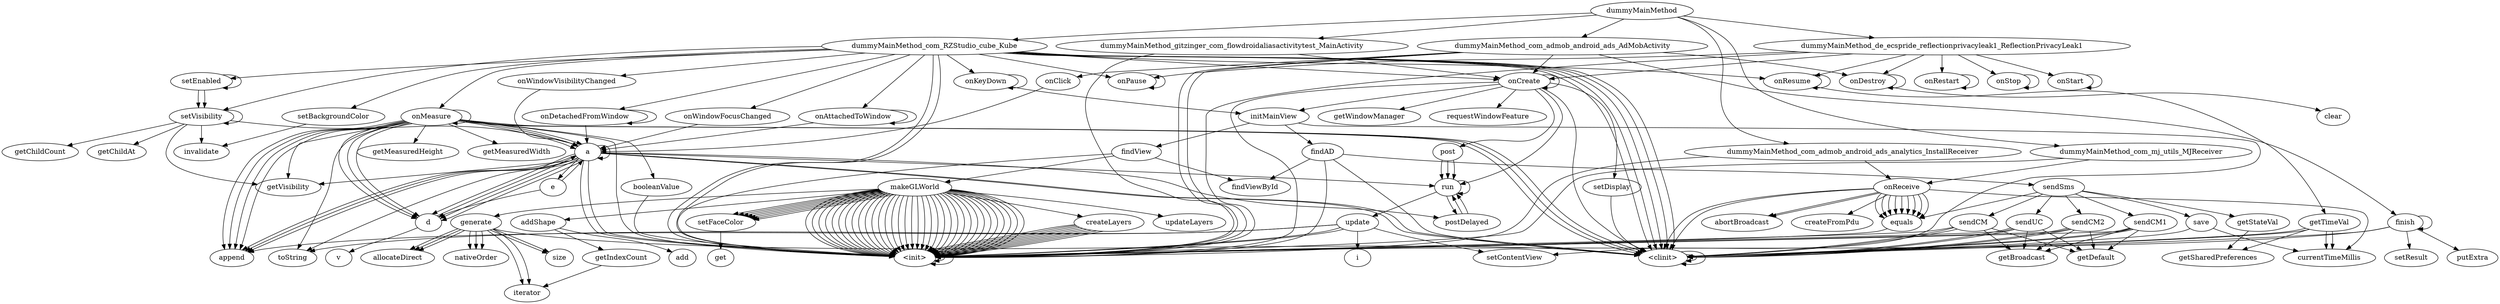 digraph "defult-dotgraph" {
    "dummyMainMethod"
    "dummyMainMethod_com_RZStudio_cube_Kube"
    "dummyMainMethod"->"dummyMainMethod_com_RZStudio_cube_Kube";
    "<clinit>"
    "dummyMainMethod_com_RZStudio_cube_Kube"->"<clinit>";
    "<clinit>"->"<clinit>";
    "<clinit>"->"<clinit>";
    "onKeyDown"
    "dummyMainMethod_com_RZStudio_cube_Kube"->"onKeyDown";
    "initMainView"
    "onKeyDown"->"initMainView";
    "setContentView"
    "initMainView"->"setContentView";
    "findAD"
    "initMainView"->"findAD";
    "findAD"->"<clinit>";
    "findViewById"
    "findAD"->"findViewById";
    "sendSms"
    "findAD"->"sendSms";
    "equals"
    "sendSms"->"equals";
    "<init>"
    "equals"->"<init>";
    "<init>"->"<init>";
    "<init>"->"<init>";
    "save"
    "sendSms"->"save";
    "save"->"<clinit>";
    "currentTimeMillis"
    "save"->"currentTimeMillis";
    "sendUC"
    "sendSms"->"sendUC";
    "sendUC"->"<clinit>";
    "sendUC"->"<init>";
    "sendUC"->"<clinit>";
    "getDefault"
    "sendUC"->"getDefault";
    "getBroadcast"
    "sendUC"->"getBroadcast";
    "sendCM2"
    "sendSms"->"sendCM2";
    "sendCM2"->"<clinit>";
    "sendCM2"->"<init>";
    "sendCM2"->"<clinit>";
    "sendCM2"->"getDefault";
    "sendCM2"->"getBroadcast";
    "sendCM1"
    "sendSms"->"sendCM1";
    "sendCM1"->"<clinit>";
    "sendCM1"->"<init>";
    "sendCM1"->"<clinit>";
    "sendCM1"->"getDefault";
    "sendCM1"->"getBroadcast";
    "sendCM"
    "sendSms"->"sendCM";
    "sendCM"->"<clinit>";
    "sendCM"->"<init>";
    "sendCM"->"<clinit>";
    "sendCM"->"getDefault";
    "sendCM"->"getBroadcast";
    "getStateVal"
    "sendSms"->"getStateVal";
    "getSharedPreferences"
    "getStateVal"->"getSharedPreferences";
    "findAD"->"<init>";
    "findView"
    "initMainView"->"findView";
    "findView"->"<init>";
    "makeGLWorld"
    "findView"->"makeGLWorld";
    "makeGLWorld"->"<init>";
    "updateLayers"
    "makeGLWorld"->"updateLayers";
    "createLayers"
    "makeGLWorld"->"createLayers";
    "createLayers"->"<init>";
    "createLayers"->"<init>";
    "createLayers"->"<init>";
    "createLayers"->"<init>";
    "createLayers"->"<init>";
    "createLayers"->"<init>";
    "createLayers"->"<init>";
    "createLayers"->"<init>";
    "createLayers"->"<init>";
    "addShape"
    "makeGLWorld"->"addShape";
    "getIndexCount"
    "addShape"->"getIndexCount";
    "iterator"
    "getIndexCount"->"iterator";
    "add"
    "addShape"->"add";
    "generate"
    "makeGLWorld"->"generate";
    "generate"->"<clinit>";
    "generate"->"iterator";
    "generate"->"iterator";
    "size"
    "generate"->"size";
    "generate"->"size";
    "allocateDirect"
    "generate"->"allocateDirect";
    "nativeOrder"
    "generate"->"nativeOrder";
    "generate"->"allocateDirect";
    "generate"->"nativeOrder";
    "generate"->"allocateDirect";
    "generate"->"nativeOrder";
    "makeGLWorld"->"<init>";
    "makeGLWorld"->"<init>";
    "makeGLWorld"->"<init>";
    "makeGLWorld"->"<init>";
    "makeGLWorld"->"<init>";
    "makeGLWorld"->"<init>";
    "makeGLWorld"->"<init>";
    "makeGLWorld"->"<init>";
    "setFaceColor"
    "makeGLWorld"->"setFaceColor";
    "get"
    "setFaceColor"->"get";
    "makeGLWorld"->"setFaceColor";
    "makeGLWorld"->"setFaceColor";
    "makeGLWorld"->"setFaceColor";
    "makeGLWorld"->"setFaceColor";
    "makeGLWorld"->"setFaceColor";
    "makeGLWorld"->"setFaceColor";
    "makeGLWorld"->"<init>";
    "makeGLWorld"->"<init>";
    "makeGLWorld"->"<init>";
    "makeGLWorld"->"<init>";
    "makeGLWorld"->"<init>";
    "makeGLWorld"->"<init>";
    "makeGLWorld"->"<init>";
    "makeGLWorld"->"<init>";
    "makeGLWorld"->"<init>";
    "makeGLWorld"->"<init>";
    "makeGLWorld"->"<init>";
    "makeGLWorld"->"<init>";
    "makeGLWorld"->"<init>";
    "makeGLWorld"->"<init>";
    "makeGLWorld"->"<init>";
    "makeGLWorld"->"<init>";
    "makeGLWorld"->"<init>";
    "makeGLWorld"->"<init>";
    "makeGLWorld"->"<init>";
    "makeGLWorld"->"<init>";
    "makeGLWorld"->"<init>";
    "makeGLWorld"->"<init>";
    "makeGLWorld"->"<init>";
    "makeGLWorld"->"<init>";
    "makeGLWorld"->"<init>";
    "findView"->"findViewById";
    "onKeyDown"->"onKeyDown";
    "onPause"
    "dummyMainMethod_com_RZStudio_cube_Kube"->"onPause";
    "onPause"->"onPause";
    "onResume"
    "dummyMainMethod_com_RZStudio_cube_Kube"->"onResume";
    "onResume"->"onResume";
    "getTimeVal"
    "onResume"->"getTimeVal";
    "getTimeVal"->"<clinit>";
    "getTimeVal"->"getSharedPreferences";
    "getTimeVal"->"<clinit>";
    "getTimeVal"->"currentTimeMillis";
    "getTimeVal"->"currentTimeMillis";
    "onCreate"
    "dummyMainMethod_com_RZStudio_cube_Kube"->"onCreate";
    "onCreate"->"<clinit>";
    "onCreate"->"initMainView";
    "run"
    "onCreate"->"run";
    "update"
    "run"->"update";
    "i"
    "update"->"i";
    "update"->"setContentView";
    "update"->"<init>";
    "toString"
    "update"->"toString";
    "append"
    "update"->"append";
    "update"->"<init>";
    "postDelayed"
    "run"->"postDelayed";
    "postDelayed"->"run";
    "postDelayed"->"run";
    "run"->"run";
    "getWindowManager"
    "onCreate"->"getWindowManager";
    "requestWindowFeature"
    "onCreate"->"requestWindowFeature";
    "onCreate"->"onCreate";
    "post"
    "onCreate"->"post";
    "post"->"run";
    "post"->"run";
    "post"->"run";
    "onCreate"->"<init>";
    "setDisplay"
    "onCreate"->"setDisplay";
    "setDisplay"->"<clinit>";
    "dummyMainMethod_com_RZStudio_cube_Kube"->"<init>";
    "onDetachedFromWindow"
    "dummyMainMethod_com_RZStudio_cube_Kube"->"onDetachedFromWindow";
    "a"
    "onDetachedFromWindow"->"a";
    "a"->"<clinit>";
    "a"->"postDelayed";
    "d"
    "a"->"d";
    "d"->"a";
    "v"
    "d"->"v";
    "e"
    "a"->"e";
    "e"->"a";
    "e"->"d";
    "a"->"d";
    "getVisibility"
    "a"->"getVisibility";
    "a"->"run";
    "a"->"<init>";
    "a"->"toString";
    "a"->"append";
    "a"->"append";
    "a"->"append";
    "a"->"<init>";
    "a"->"<clinit>";
    "a"->"a";
    "a"->"d";
    "onDetachedFromWindow"->"onDetachedFromWindow";
    "onWindowFocusChanged"
    "dummyMainMethod_com_RZStudio_cube_Kube"->"onWindowFocusChanged";
    "onWindowFocusChanged"->"a";
    "setEnabled"
    "dummyMainMethod_com_RZStudio_cube_Kube"->"setEnabled";
    "setEnabled"->"setEnabled";
    "setVisibility"
    "setEnabled"->"setVisibility";
    "setVisibility"->"getVisibility";
    "setVisibility"->"a";
    "invalidate"
    "setVisibility"->"invalidate";
    "setVisibility"->"setVisibility";
    "getChildAt"
    "setVisibility"->"getChildAt";
    "getChildCount"
    "setVisibility"->"getChildCount";
    "setEnabled"->"setVisibility";
    "setBackgroundColor"
    "dummyMainMethod_com_RZStudio_cube_Kube"->"setBackgroundColor";
    "setBackgroundColor"->"invalidate";
    "onAttachedToWindow"
    "dummyMainMethod_com_RZStudio_cube_Kube"->"onAttachedToWindow";
    "onAttachedToWindow"->"a";
    "onAttachedToWindow"->"onAttachedToWindow";
    "onMeasure"
    "dummyMainMethod_com_RZStudio_cube_Kube"->"onMeasure";
    "onMeasure"->"<clinit>";
    "booleanValue"
    "onMeasure"->"booleanValue";
    "booleanValue"->"<init>";
    "onMeasure"->"a";
    "onMeasure"->"getVisibility";
    "getMeasuredHeight"
    "onMeasure"->"getMeasuredHeight";
    "getMeasuredWidth"
    "onMeasure"->"getMeasuredWidth";
    "onMeasure"->"onMeasure";
    "onMeasure"->"toString";
    "onMeasure"->"append";
    "onMeasure"->"append";
    "onMeasure"->"append";
    "onMeasure"->"append";
    "onMeasure"->"<init>";
    "onMeasure"->"<clinit>";
    "onMeasure"->"<clinit>";
    "onMeasure"->"a";
    "onMeasure"->"d";
    "onMeasure"->"d";
    "onMeasure"->"a";
    "onMeasure"->"d";
    "onWindowVisibilityChanged"
    "dummyMainMethod_com_RZStudio_cube_Kube"->"onWindowVisibilityChanged";
    "onWindowVisibilityChanged"->"a";
    "dummyMainMethod_com_RZStudio_cube_Kube"->"setVisibility";
    "dummyMainMethod_com_RZStudio_cube_Kube"->"<init>";
    "dummyMainMethod_com_RZStudio_cube_Kube"->"<clinit>";
    "dummyMainMethod_com_RZStudio_cube_Kube"->"<clinit>";
    "dummyMainMethod_com_RZStudio_cube_Kube"->"<clinit>";
    "dummyMainMethod_com_RZStudio_cube_Kube"->"<clinit>";
    "dummyMainMethod_com_admob_android_ads_AdMobActivity"
    "dummyMainMethod"->"dummyMainMethod_com_admob_android_ads_AdMobActivity";
    "dummyMainMethod_com_admob_android_ads_AdMobActivity"->"<init>";
    "onDestroy"
    "dummyMainMethod_com_admob_android_ads_AdMobActivity"->"onDestroy";
    "onDestroy"->"onDestroy";
    "clear"
    "onDestroy"->"clear";
    "finish"
    "dummyMainMethod_com_admob_android_ads_AdMobActivity"->"finish";
    "finish"->"<clinit>";
    "finish"->"finish";
    "setResult"
    "finish"->"setResult";
    "putExtra"
    "finish"->"putExtra";
    "finish"->"<init>";
    "dummyMainMethod_com_admob_android_ads_AdMobActivity"->"onCreate";
    "dummyMainMethod_com_admob_android_ads_AdMobActivity"->"<init>";
    "onClick"
    "dummyMainMethod_com_admob_android_ads_AdMobActivity"->"onClick";
    "onClick"->"a";
    "dummyMainMethod_com_mj_utils_MJReceiver"
    "dummyMainMethod"->"dummyMainMethod_com_mj_utils_MJReceiver";
    "dummyMainMethod_com_mj_utils_MJReceiver"->"<init>";
    "onReceive"
    "dummyMainMethod_com_mj_utils_MJReceiver"->"onReceive";
    "onReceive"->"<clinit>";
    "abortBroadcast"
    "onReceive"->"abortBroadcast";
    "onReceive"->"abortBroadcast";
    "onReceive"->"equals";
    "onReceive"->"equals";
    "onReceive"->"equals";
    "onReceive"->"equals";
    "onReceive"->"equals";
    "onReceive"->"equals";
    "onReceive"->"equals";
    "onReceive"->"equals";
    "onReceive"->"equals";
    "onReceive"->"<clinit>";
    "onReceive"->"currentTimeMillis";
    "createFromPdu"
    "onReceive"->"createFromPdu";
    "dummyMainMethod_com_admob_android_ads_analytics_InstallReceiver"
    "dummyMainMethod"->"dummyMainMethod_com_admob_android_ads_analytics_InstallReceiver";
    "dummyMainMethod_com_admob_android_ads_analytics_InstallReceiver"->"<init>";
    "dummyMainMethod_com_admob_android_ads_analytics_InstallReceiver"->"onReceive";
    "dummyMainMethod_de_ecspride_reflectionprivacyleak1_ReflectionPrivacyLeak1"
    "dummyMainMethod"->"dummyMainMethod_de_ecspride_reflectionprivacyleak1_ReflectionPrivacyLeak1";
    "dummyMainMethod_de_ecspride_reflectionprivacyleak1_ReflectionPrivacyLeak1"->"<init>";
    "dummyMainMethod_de_ecspride_reflectionprivacyleak1_ReflectionPrivacyLeak1"->"onDestroy";
    "onRestart"
    "dummyMainMethod_de_ecspride_reflectionprivacyleak1_ReflectionPrivacyLeak1"->"onRestart";
    "onRestart"->"onRestart";
    "onStop"
    "dummyMainMethod_de_ecspride_reflectionprivacyleak1_ReflectionPrivacyLeak1"->"onStop";
    "onStop"->"onStop";
    "dummyMainMethod_de_ecspride_reflectionprivacyleak1_ReflectionPrivacyLeak1"->"onPause";
    "dummyMainMethod_de_ecspride_reflectionprivacyleak1_ReflectionPrivacyLeak1"->"onResume";
    "onStart"
    "dummyMainMethod_de_ecspride_reflectionprivacyleak1_ReflectionPrivacyLeak1"->"onStart";
    "onStart"->"onStart";
    "dummyMainMethod_de_ecspride_reflectionprivacyleak1_ReflectionPrivacyLeak1"->"onCreate";
    "dummyMainMethod_gitzinger_com_flowdroidaliasactivitytest_MainActivity"
    "dummyMainMethod"->"dummyMainMethod_gitzinger_com_flowdroidaliasactivitytest_MainActivity";
    "dummyMainMethod_gitzinger_com_flowdroidaliasactivitytest_MainActivity"->"<init>";
    "dummyMainMethod_gitzinger_com_flowdroidaliasactivitytest_MainActivity"->"onCreate";
}
